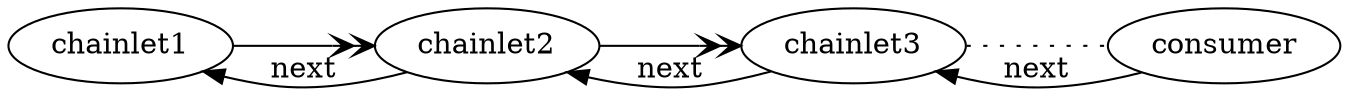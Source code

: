     digraph g {
        graph [rankdir=LR]
        chainlet1 -> chainlet2 -> chainlet3 [arrowhead=veevee]
        chainlet3 -> consumer [arrowhead=none,style=dotted]
        consumer -> chainlet3 -> chainlet2 -> chainlet1 [label=next,constraint=false]
    }
